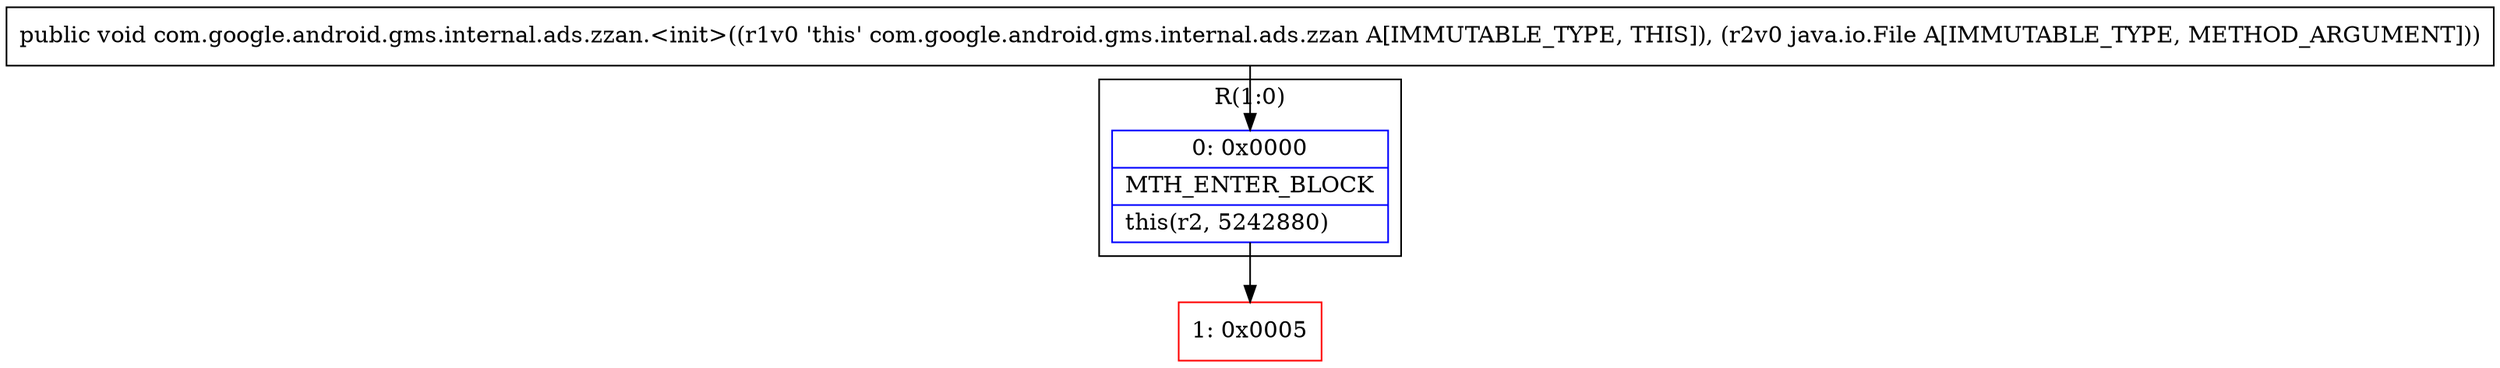 digraph "CFG forcom.google.android.gms.internal.ads.zzan.\<init\>(Ljava\/io\/File;)V" {
subgraph cluster_Region_790085861 {
label = "R(1:0)";
node [shape=record,color=blue];
Node_0 [shape=record,label="{0\:\ 0x0000|MTH_ENTER_BLOCK\l|this(r2, 5242880)\l}"];
}
Node_1 [shape=record,color=red,label="{1\:\ 0x0005}"];
MethodNode[shape=record,label="{public void com.google.android.gms.internal.ads.zzan.\<init\>((r1v0 'this' com.google.android.gms.internal.ads.zzan A[IMMUTABLE_TYPE, THIS]), (r2v0 java.io.File A[IMMUTABLE_TYPE, METHOD_ARGUMENT])) }"];
MethodNode -> Node_0;
Node_0 -> Node_1;
}

